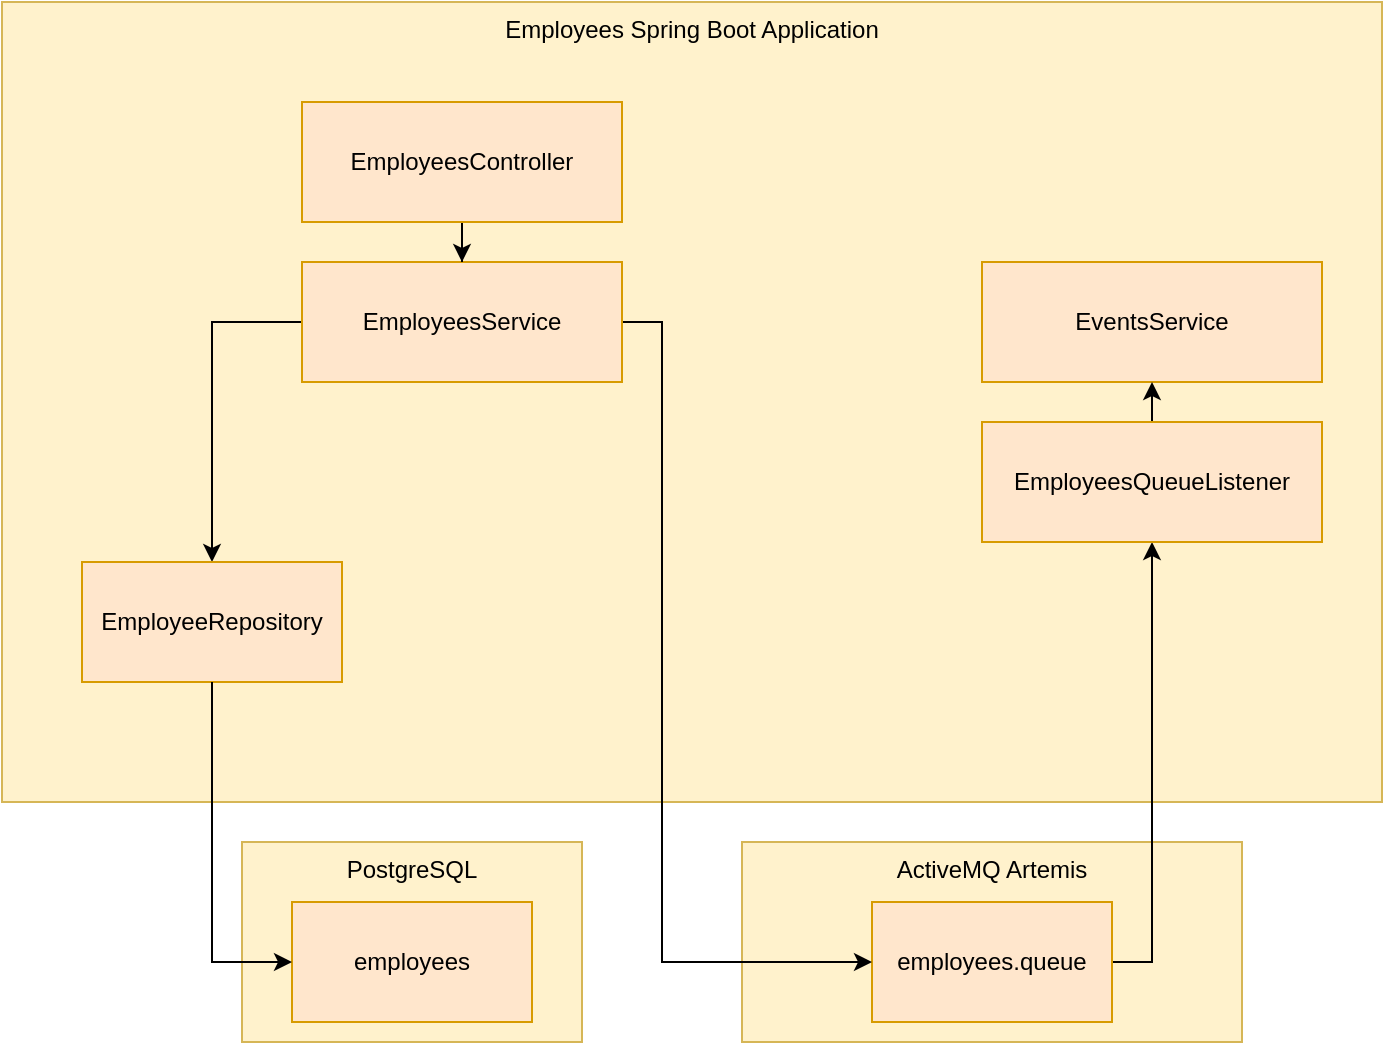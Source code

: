 <mxfile version="26.0.4">
  <diagram id="2YAjyTRri8dnU00XAK0B" name="Page-1">
    <mxGraphModel dx="2074" dy="1180" grid="1" gridSize="10" guides="1" tooltips="1" connect="1" arrows="1" fold="1" page="1" pageScale="1" pageWidth="850" pageHeight="1100" math="0" shadow="0">
      <root>
        <mxCell id="0" />
        <mxCell id="1" parent="0" />
        <mxCell id="oveQQTuPVoKeoszos3Cz-3" value="ActiveMQ Artemis" style="rounded=0;whiteSpace=wrap;html=1;fillColor=#fff2cc;strokeColor=#d6b656;verticalAlign=top;" parent="1" vertex="1">
          <mxGeometry x="450" y="560" width="250" height="100" as="geometry" />
        </mxCell>
        <mxCell id="oveQQTuPVoKeoszos3Cz-1" value="Employees Spring Boot Application" style="rounded=0;whiteSpace=wrap;html=1;verticalAlign=top;fillColor=#fff2cc;strokeColor=#d6b656;" parent="1" vertex="1">
          <mxGeometry x="80" y="140" width="690" height="400" as="geometry" />
        </mxCell>
        <mxCell id="oveQQTuPVoKeoszos3Cz-10" style="edgeStyle=orthogonalEdgeStyle;rounded=0;orthogonalLoop=1;jettySize=auto;html=1;exitX=1;exitY=0.5;exitDx=0;exitDy=0;" parent="1" source="oveQQTuPVoKeoszos3Cz-2" target="oveQQTuPVoKeoszos3Cz-7" edge="1">
          <mxGeometry relative="1" as="geometry" />
        </mxCell>
        <mxCell id="oveQQTuPVoKeoszos3Cz-2" value="employees.queue" style="rounded=0;whiteSpace=wrap;html=1;fillColor=#ffe6cc;strokeColor=#d79b00;" parent="1" vertex="1">
          <mxGeometry x="515" y="590" width="120" height="60" as="geometry" />
        </mxCell>
        <mxCell id="oveQQTuPVoKeoszos3Cz-9" style="edgeStyle=orthogonalEdgeStyle;rounded=0;orthogonalLoop=1;jettySize=auto;html=1;exitX=1;exitY=0.5;exitDx=0;exitDy=0;entryX=0;entryY=0.5;entryDx=0;entryDy=0;" parent="1" source="oveQQTuPVoKeoszos3Cz-4" target="oveQQTuPVoKeoszos3Cz-2" edge="1">
          <mxGeometry relative="1" as="geometry">
            <Array as="points">
              <mxPoint x="410" y="300" />
              <mxPoint x="410" y="620" />
            </Array>
          </mxGeometry>
        </mxCell>
        <mxCell id="D7XK9PiqegN8Fi0l53yU-4" style="edgeStyle=orthogonalEdgeStyle;rounded=0;orthogonalLoop=1;jettySize=auto;html=1;exitX=0;exitY=0.5;exitDx=0;exitDy=0;" parent="1" source="oveQQTuPVoKeoszos3Cz-4" target="D7XK9PiqegN8Fi0l53yU-3" edge="1">
          <mxGeometry relative="1" as="geometry" />
        </mxCell>
        <mxCell id="oveQQTuPVoKeoszos3Cz-4" value="EmployeesService" style="rounded=0;whiteSpace=wrap;html=1;fillColor=#ffe6cc;strokeColor=#d79b00;" parent="1" vertex="1">
          <mxGeometry x="230" y="270" width="160" height="60" as="geometry" />
        </mxCell>
        <mxCell id="oveQQTuPVoKeoszos3Cz-8" style="edgeStyle=orthogonalEdgeStyle;rounded=0;orthogonalLoop=1;jettySize=auto;html=1;entryX=0.5;entryY=0;entryDx=0;entryDy=0;" parent="1" source="oveQQTuPVoKeoszos3Cz-5" target="oveQQTuPVoKeoszos3Cz-4" edge="1">
          <mxGeometry relative="1" as="geometry" />
        </mxCell>
        <mxCell id="oveQQTuPVoKeoszos3Cz-5" value="EmployeesController" style="rounded=0;whiteSpace=wrap;html=1;fillColor=#ffe6cc;strokeColor=#d79b00;" parent="1" vertex="1">
          <mxGeometry x="230" y="190" width="160" height="60" as="geometry" />
        </mxCell>
        <mxCell id="oveQQTuPVoKeoszos3Cz-6" value="EventsService" style="rounded=0;whiteSpace=wrap;html=1;fillColor=#ffe6cc;strokeColor=#d79b00;" parent="1" vertex="1">
          <mxGeometry x="570" y="270" width="170" height="60" as="geometry" />
        </mxCell>
        <mxCell id="oveQQTuPVoKeoszos3Cz-11" style="edgeStyle=orthogonalEdgeStyle;rounded=0;orthogonalLoop=1;jettySize=auto;html=1;exitX=0.5;exitY=0;exitDx=0;exitDy=0;entryX=0.5;entryY=1;entryDx=0;entryDy=0;" parent="1" source="oveQQTuPVoKeoszos3Cz-7" target="oveQQTuPVoKeoszos3Cz-6" edge="1">
          <mxGeometry relative="1" as="geometry" />
        </mxCell>
        <mxCell id="oveQQTuPVoKeoszos3Cz-7" value="EmployeesQueueListener" style="rounded=0;whiteSpace=wrap;html=1;fillColor=#ffe6cc;strokeColor=#d79b00;" parent="1" vertex="1">
          <mxGeometry x="570" y="350" width="170" height="60" as="geometry" />
        </mxCell>
        <mxCell id="D7XK9PiqegN8Fi0l53yU-3" value="EmployeeRepository" style="rounded=0;whiteSpace=wrap;html=1;fillColor=#ffe6cc;strokeColor=#d79b00;" parent="1" vertex="1">
          <mxGeometry x="120" y="420" width="130" height="60" as="geometry" />
        </mxCell>
        <mxCell id="D7XK9PiqegN8Fi0l53yU-5" value="PostgreSQL" style="rounded=0;whiteSpace=wrap;html=1;fillColor=#fff2cc;strokeColor=#d6b656;verticalAlign=top;" parent="1" vertex="1">
          <mxGeometry x="200" y="560" width="170" height="100" as="geometry" />
        </mxCell>
        <mxCell id="D7XK9PiqegN8Fi0l53yU-6" value="employees" style="rounded=0;whiteSpace=wrap;html=1;fillColor=#ffe6cc;strokeColor=#d79b00;" parent="1" vertex="1">
          <mxGeometry x="225" y="590" width="120" height="60" as="geometry" />
        </mxCell>
        <mxCell id="D7XK9PiqegN8Fi0l53yU-7" style="edgeStyle=orthogonalEdgeStyle;rounded=0;orthogonalLoop=1;jettySize=auto;html=1;exitX=0.5;exitY=1;exitDx=0;exitDy=0;entryX=0;entryY=0.5;entryDx=0;entryDy=0;" parent="1" source="D7XK9PiqegN8Fi0l53yU-3" target="D7XK9PiqegN8Fi0l53yU-6" edge="1">
          <mxGeometry relative="1" as="geometry" />
        </mxCell>
      </root>
    </mxGraphModel>
  </diagram>
</mxfile>
